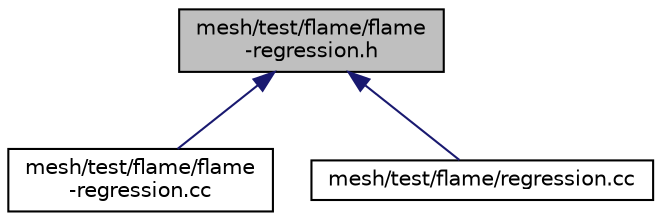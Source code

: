 digraph "mesh/test/flame/flame-regression.h"
{
  edge [fontname="Helvetica",fontsize="10",labelfontname="Helvetica",labelfontsize="10"];
  node [fontname="Helvetica",fontsize="10",shape=record];
  Node1 [label="mesh/test/flame/flame\l-regression.h",height=0.2,width=0.4,color="black", fillcolor="grey75", style="filled", fontcolor="black"];
  Node1 -> Node2 [dir="back",color="midnightblue",fontsize="10",style="solid"];
  Node2 [label="mesh/test/flame/flame\l-regression.cc",height=0.2,width=0.4,color="black", fillcolor="white", style="filled",URL="$db/ddd/flame-regression_8cc.html"];
  Node1 -> Node3 [dir="back",color="midnightblue",fontsize="10",style="solid"];
  Node3 [label="mesh/test/flame/regression.cc",height=0.2,width=0.4,color="black", fillcolor="white", style="filled",URL="$d3/ddf/flame_2regression_8cc.html"];
}
